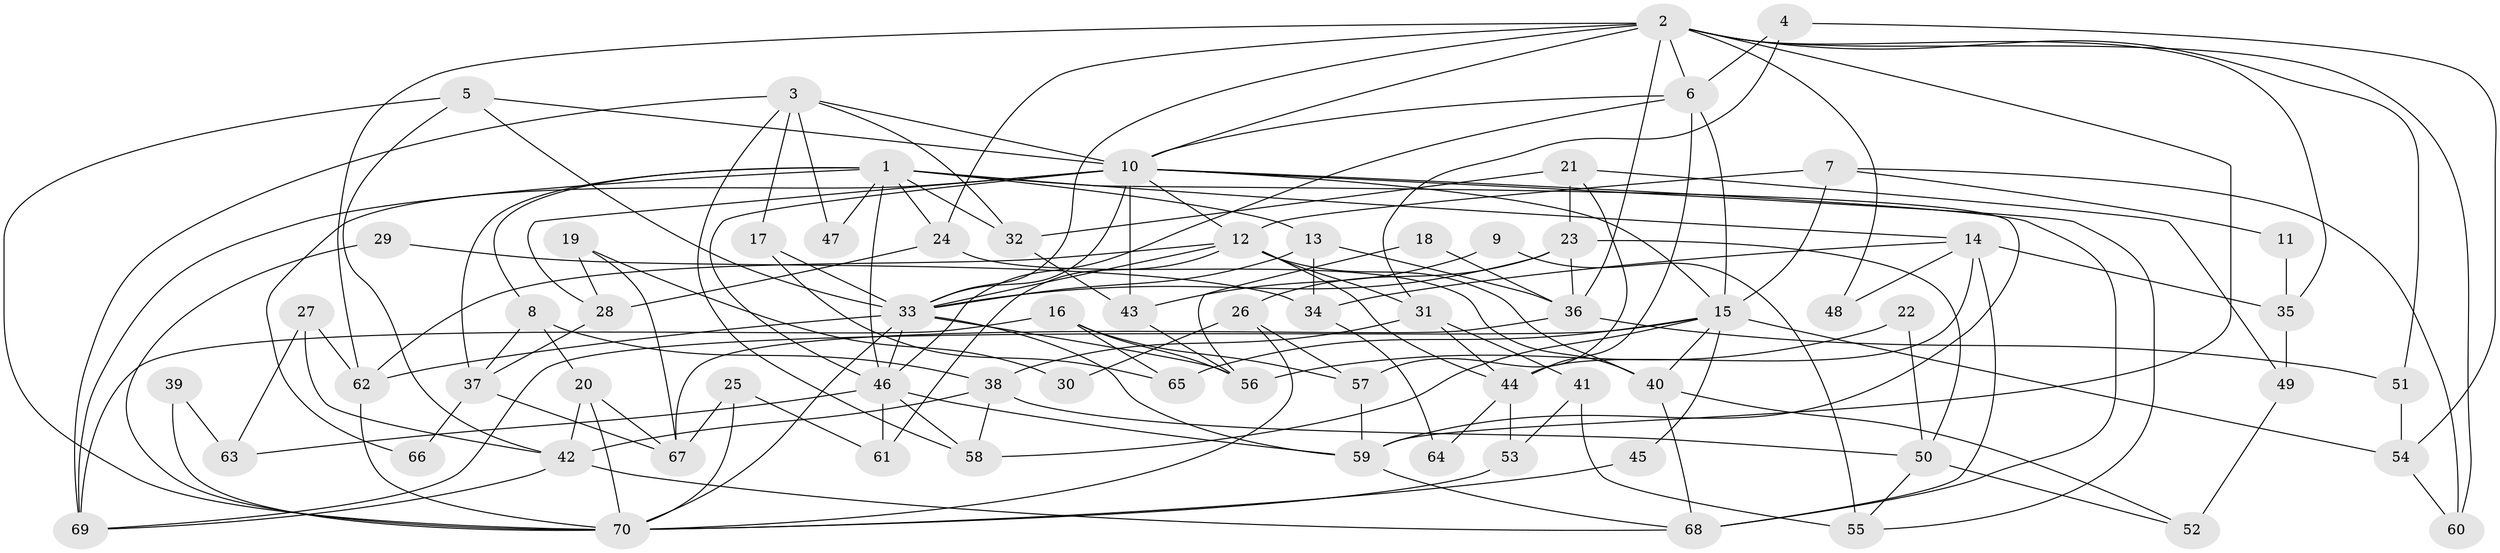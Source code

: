 // original degree distribution, {3: 0.25252525252525254, 5: 0.23232323232323232, 6: 0.10101010101010101, 4: 0.25252525252525254, 2: 0.1414141414141414, 7: 0.010101010101010102, 11: 0.010101010101010102}
// Generated by graph-tools (version 1.1) at 2025/51/03/04/25 22:51:17]
// undirected, 70 vertices, 158 edges
graph export_dot {
  node [color=gray90,style=filled];
  1;
  2;
  3;
  4;
  5;
  6;
  7;
  8;
  9;
  10;
  11;
  12;
  13;
  14;
  15;
  16;
  17;
  18;
  19;
  20;
  21;
  22;
  23;
  24;
  25;
  26;
  27;
  28;
  29;
  30;
  31;
  32;
  33;
  34;
  35;
  36;
  37;
  38;
  39;
  40;
  41;
  42;
  43;
  44;
  45;
  46;
  47;
  48;
  49;
  50;
  51;
  52;
  53;
  54;
  55;
  56;
  57;
  58;
  59;
  60;
  61;
  62;
  63;
  64;
  65;
  66;
  67;
  68;
  69;
  70;
  1 -- 8 [weight=2.0];
  1 -- 13 [weight=1.0];
  1 -- 14 [weight=1.0];
  1 -- 24 [weight=1.0];
  1 -- 32 [weight=1.0];
  1 -- 37 [weight=1.0];
  1 -- 46 [weight=1.0];
  1 -- 47 [weight=1.0];
  1 -- 59 [weight=1.0];
  1 -- 69 [weight=1.0];
  2 -- 6 [weight=1.0];
  2 -- 10 [weight=2.0];
  2 -- 24 [weight=2.0];
  2 -- 33 [weight=1.0];
  2 -- 35 [weight=1.0];
  2 -- 36 [weight=1.0];
  2 -- 48 [weight=1.0];
  2 -- 51 [weight=2.0];
  2 -- 59 [weight=1.0];
  2 -- 60 [weight=1.0];
  2 -- 62 [weight=1.0];
  3 -- 10 [weight=1.0];
  3 -- 17 [weight=1.0];
  3 -- 32 [weight=1.0];
  3 -- 47 [weight=1.0];
  3 -- 58 [weight=1.0];
  3 -- 69 [weight=1.0];
  4 -- 6 [weight=1.0];
  4 -- 31 [weight=1.0];
  4 -- 54 [weight=1.0];
  5 -- 10 [weight=1.0];
  5 -- 33 [weight=1.0];
  5 -- 42 [weight=1.0];
  5 -- 70 [weight=1.0];
  6 -- 10 [weight=1.0];
  6 -- 15 [weight=2.0];
  6 -- 44 [weight=1.0];
  6 -- 46 [weight=1.0];
  7 -- 11 [weight=1.0];
  7 -- 12 [weight=2.0];
  7 -- 15 [weight=1.0];
  7 -- 60 [weight=1.0];
  8 -- 20 [weight=2.0];
  8 -- 37 [weight=1.0];
  8 -- 38 [weight=1.0];
  9 -- 43 [weight=1.0];
  9 -- 55 [weight=1.0];
  10 -- 12 [weight=1.0];
  10 -- 15 [weight=1.0];
  10 -- 28 [weight=1.0];
  10 -- 33 [weight=1.0];
  10 -- 43 [weight=1.0];
  10 -- 46 [weight=1.0];
  10 -- 55 [weight=1.0];
  10 -- 66 [weight=2.0];
  10 -- 68 [weight=1.0];
  11 -- 35 [weight=1.0];
  12 -- 31 [weight=1.0];
  12 -- 33 [weight=1.0];
  12 -- 40 [weight=1.0];
  12 -- 44 [weight=1.0];
  12 -- 61 [weight=1.0];
  12 -- 62 [weight=1.0];
  13 -- 33 [weight=1.0];
  13 -- 34 [weight=1.0];
  13 -- 36 [weight=1.0];
  14 -- 34 [weight=1.0];
  14 -- 35 [weight=1.0];
  14 -- 44 [weight=1.0];
  14 -- 48 [weight=1.0];
  14 -- 68 [weight=1.0];
  15 -- 40 [weight=1.0];
  15 -- 45 [weight=1.0];
  15 -- 54 [weight=1.0];
  15 -- 58 [weight=1.0];
  15 -- 65 [weight=1.0];
  15 -- 69 [weight=1.0];
  16 -- 56 [weight=1.0];
  16 -- 57 [weight=1.0];
  16 -- 65 [weight=1.0];
  16 -- 69 [weight=1.0];
  17 -- 33 [weight=1.0];
  17 -- 65 [weight=1.0];
  18 -- 36 [weight=1.0];
  18 -- 56 [weight=1.0];
  19 -- 28 [weight=1.0];
  19 -- 30 [weight=1.0];
  19 -- 67 [weight=1.0];
  20 -- 42 [weight=1.0];
  20 -- 67 [weight=1.0];
  20 -- 70 [weight=2.0];
  21 -- 23 [weight=1.0];
  21 -- 32 [weight=1.0];
  21 -- 49 [weight=1.0];
  21 -- 57 [weight=1.0];
  22 -- 50 [weight=1.0];
  22 -- 56 [weight=1.0];
  23 -- 26 [weight=1.0];
  23 -- 33 [weight=1.0];
  23 -- 36 [weight=1.0];
  23 -- 50 [weight=1.0];
  24 -- 28 [weight=1.0];
  24 -- 40 [weight=1.0];
  25 -- 61 [weight=1.0];
  25 -- 67 [weight=1.0];
  25 -- 70 [weight=1.0];
  26 -- 30 [weight=1.0];
  26 -- 57 [weight=1.0];
  26 -- 70 [weight=1.0];
  27 -- 42 [weight=1.0];
  27 -- 62 [weight=1.0];
  27 -- 63 [weight=1.0];
  28 -- 37 [weight=1.0];
  29 -- 34 [weight=1.0];
  29 -- 70 [weight=1.0];
  31 -- 38 [weight=1.0];
  31 -- 41 [weight=1.0];
  31 -- 44 [weight=1.0];
  32 -- 43 [weight=1.0];
  33 -- 46 [weight=1.0];
  33 -- 56 [weight=1.0];
  33 -- 59 [weight=1.0];
  33 -- 62 [weight=1.0];
  33 -- 70 [weight=1.0];
  34 -- 64 [weight=1.0];
  35 -- 49 [weight=1.0];
  36 -- 51 [weight=1.0];
  36 -- 67 [weight=1.0];
  37 -- 66 [weight=1.0];
  37 -- 67 [weight=1.0];
  38 -- 42 [weight=1.0];
  38 -- 50 [weight=1.0];
  38 -- 58 [weight=1.0];
  39 -- 63 [weight=1.0];
  39 -- 70 [weight=1.0];
  40 -- 52 [weight=1.0];
  40 -- 68 [weight=1.0];
  41 -- 53 [weight=1.0];
  41 -- 55 [weight=1.0];
  42 -- 68 [weight=1.0];
  42 -- 69 [weight=1.0];
  43 -- 56 [weight=1.0];
  44 -- 53 [weight=1.0];
  44 -- 64 [weight=1.0];
  45 -- 70 [weight=1.0];
  46 -- 58 [weight=1.0];
  46 -- 59 [weight=1.0];
  46 -- 61 [weight=1.0];
  46 -- 63 [weight=1.0];
  49 -- 52 [weight=1.0];
  50 -- 52 [weight=1.0];
  50 -- 55 [weight=1.0];
  51 -- 54 [weight=1.0];
  53 -- 70 [weight=1.0];
  54 -- 60 [weight=1.0];
  57 -- 59 [weight=1.0];
  59 -- 68 [weight=1.0];
  62 -- 70 [weight=1.0];
}
